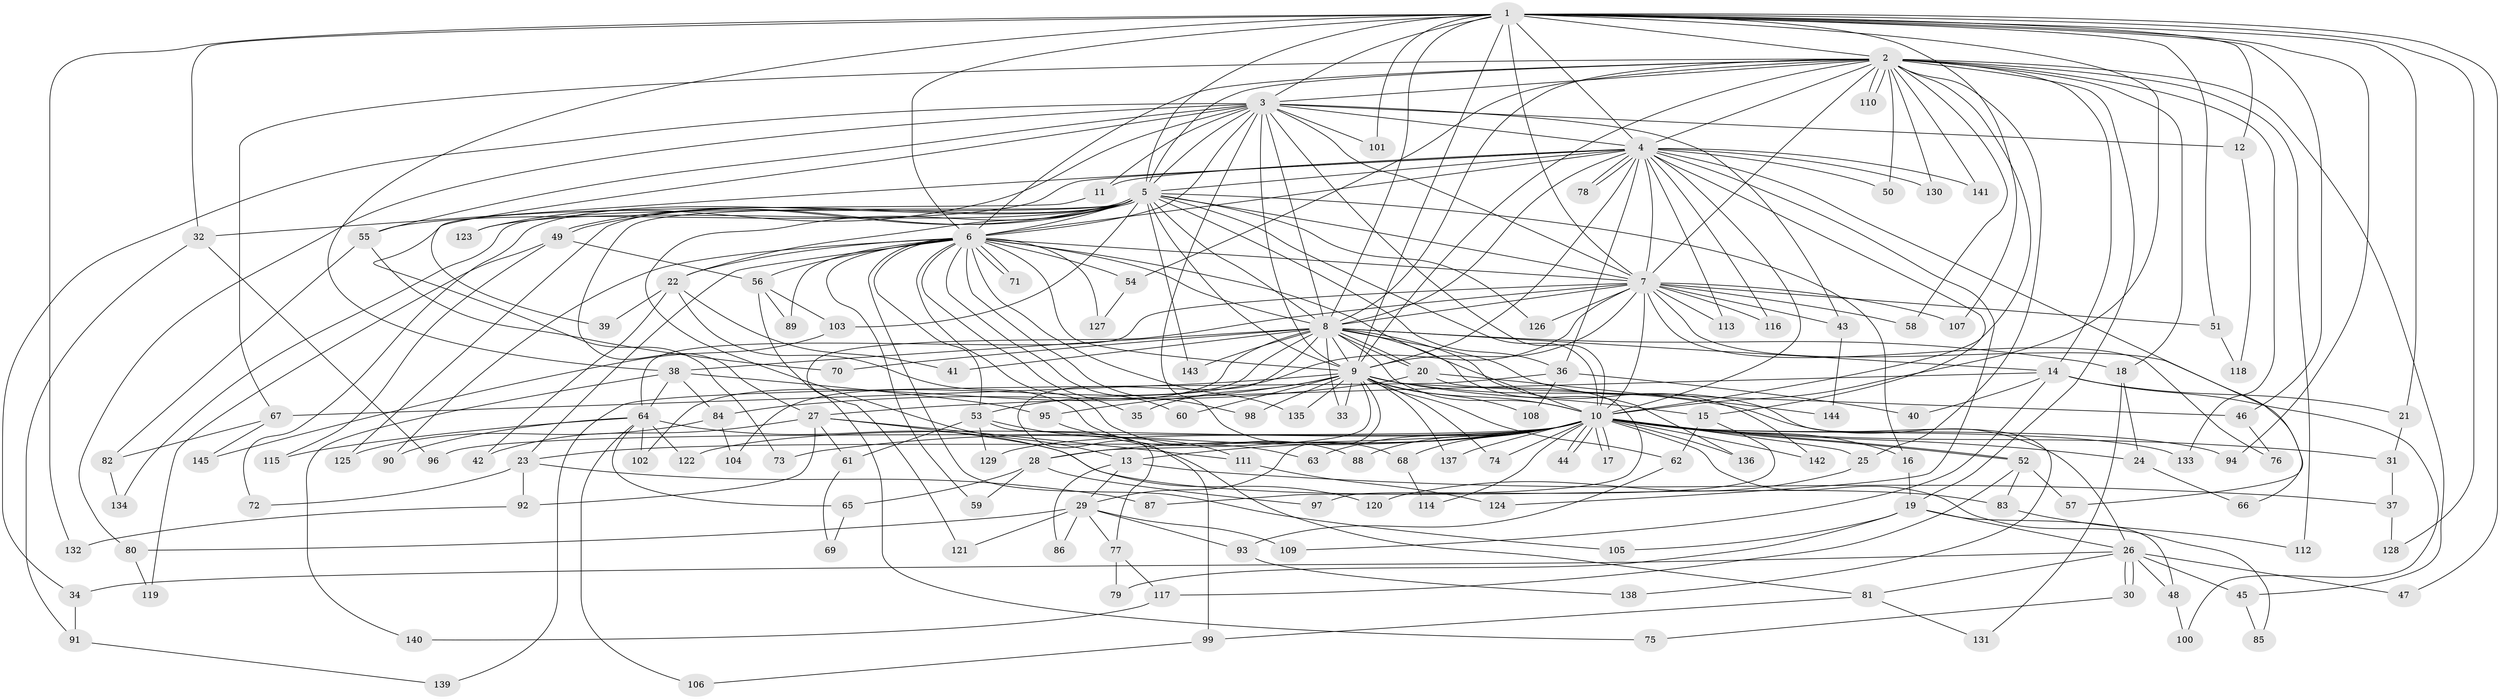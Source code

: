 // coarse degree distribution, {19: 0.009174311926605505, 21: 0.01834862385321101, 29: 0.009174311926605505, 24: 0.009174311926605505, 23: 0.009174311926605505, 22: 0.01834862385321101, 33: 0.009174311926605505, 3: 0.1559633027522936, 7: 0.01834862385321101, 4: 0.05504587155963303, 2: 0.5412844036697247, 5: 0.08256880733944955, 6: 0.027522935779816515, 9: 0.01834862385321101, 8: 0.009174311926605505, 10: 0.009174311926605505}
// Generated by graph-tools (version 1.1) at 2025/41/03/06/25 10:41:32]
// undirected, 145 vertices, 315 edges
graph export_dot {
graph [start="1"]
  node [color=gray90,style=filled];
  1;
  2;
  3;
  4;
  5;
  6;
  7;
  8;
  9;
  10;
  11;
  12;
  13;
  14;
  15;
  16;
  17;
  18;
  19;
  20;
  21;
  22;
  23;
  24;
  25;
  26;
  27;
  28;
  29;
  30;
  31;
  32;
  33;
  34;
  35;
  36;
  37;
  38;
  39;
  40;
  41;
  42;
  43;
  44;
  45;
  46;
  47;
  48;
  49;
  50;
  51;
  52;
  53;
  54;
  55;
  56;
  57;
  58;
  59;
  60;
  61;
  62;
  63;
  64;
  65;
  66;
  67;
  68;
  69;
  70;
  71;
  72;
  73;
  74;
  75;
  76;
  77;
  78;
  79;
  80;
  81;
  82;
  83;
  84;
  85;
  86;
  87;
  88;
  89;
  90;
  91;
  92;
  93;
  94;
  95;
  96;
  97;
  98;
  99;
  100;
  101;
  102;
  103;
  104;
  105;
  106;
  107;
  108;
  109;
  110;
  111;
  112;
  113;
  114;
  115;
  116;
  117;
  118;
  119;
  120;
  121;
  122;
  123;
  124;
  125;
  126;
  127;
  128;
  129;
  130;
  131;
  132;
  133;
  134;
  135;
  136;
  137;
  138;
  139;
  140;
  141;
  142;
  143;
  144;
  145;
  1 -- 2;
  1 -- 3;
  1 -- 4;
  1 -- 5;
  1 -- 6;
  1 -- 7;
  1 -- 8;
  1 -- 9;
  1 -- 10;
  1 -- 12;
  1 -- 21;
  1 -- 32;
  1 -- 38;
  1 -- 46;
  1 -- 47;
  1 -- 51;
  1 -- 94;
  1 -- 101;
  1 -- 107;
  1 -- 128;
  1 -- 132;
  2 -- 3;
  2 -- 4;
  2 -- 5;
  2 -- 6;
  2 -- 7;
  2 -- 8;
  2 -- 9;
  2 -- 10;
  2 -- 14;
  2 -- 18;
  2 -- 19;
  2 -- 25;
  2 -- 45;
  2 -- 50;
  2 -- 54;
  2 -- 58;
  2 -- 67;
  2 -- 110;
  2 -- 110;
  2 -- 112;
  2 -- 130;
  2 -- 133;
  2 -- 141;
  3 -- 4;
  3 -- 5;
  3 -- 6;
  3 -- 7;
  3 -- 8;
  3 -- 9;
  3 -- 10;
  3 -- 11;
  3 -- 12;
  3 -- 34;
  3 -- 39;
  3 -- 43;
  3 -- 55;
  3 -- 68;
  3 -- 80;
  3 -- 101;
  3 -- 123;
  4 -- 5;
  4 -- 6;
  4 -- 7;
  4 -- 8;
  4 -- 9;
  4 -- 10;
  4 -- 11;
  4 -- 15;
  4 -- 32;
  4 -- 36;
  4 -- 50;
  4 -- 55;
  4 -- 57;
  4 -- 78;
  4 -- 78;
  4 -- 113;
  4 -- 116;
  4 -- 124;
  4 -- 130;
  4 -- 141;
  5 -- 6;
  5 -- 7;
  5 -- 8;
  5 -- 9;
  5 -- 10;
  5 -- 13;
  5 -- 16;
  5 -- 22;
  5 -- 27;
  5 -- 36;
  5 -- 49;
  5 -- 49;
  5 -- 72;
  5 -- 103;
  5 -- 123;
  5 -- 125;
  5 -- 126;
  5 -- 134;
  5 -- 143;
  6 -- 7;
  6 -- 8;
  6 -- 9;
  6 -- 10;
  6 -- 22;
  6 -- 23;
  6 -- 35;
  6 -- 53;
  6 -- 54;
  6 -- 56;
  6 -- 59;
  6 -- 60;
  6 -- 71;
  6 -- 71;
  6 -- 88;
  6 -- 89;
  6 -- 90;
  6 -- 98;
  6 -- 105;
  6 -- 127;
  6 -- 135;
  7 -- 8;
  7 -- 9;
  7 -- 10;
  7 -- 43;
  7 -- 51;
  7 -- 53;
  7 -- 58;
  7 -- 64;
  7 -- 66;
  7 -- 76;
  7 -- 107;
  7 -- 113;
  7 -- 116;
  7 -- 121;
  7 -- 126;
  8 -- 9;
  8 -- 10;
  8 -- 14;
  8 -- 18;
  8 -- 20;
  8 -- 20;
  8 -- 33;
  8 -- 38;
  8 -- 41;
  8 -- 70;
  8 -- 99;
  8 -- 102;
  8 -- 104;
  8 -- 136;
  8 -- 138;
  8 -- 142;
  8 -- 143;
  9 -- 10;
  9 -- 15;
  9 -- 26;
  9 -- 28;
  9 -- 29;
  9 -- 33;
  9 -- 35;
  9 -- 46;
  9 -- 60;
  9 -- 62;
  9 -- 67;
  9 -- 74;
  9 -- 95;
  9 -- 98;
  9 -- 108;
  9 -- 135;
  9 -- 137;
  10 -- 13;
  10 -- 16;
  10 -- 17;
  10 -- 17;
  10 -- 23;
  10 -- 24;
  10 -- 25;
  10 -- 28;
  10 -- 31;
  10 -- 44;
  10 -- 44;
  10 -- 52;
  10 -- 52;
  10 -- 63;
  10 -- 68;
  10 -- 73;
  10 -- 74;
  10 -- 85;
  10 -- 88;
  10 -- 94;
  10 -- 96;
  10 -- 114;
  10 -- 122;
  10 -- 129;
  10 -- 133;
  10 -- 136;
  10 -- 137;
  10 -- 142;
  11 -- 73;
  12 -- 118;
  13 -- 29;
  13 -- 37;
  13 -- 86;
  14 -- 21;
  14 -- 27;
  14 -- 40;
  14 -- 100;
  14 -- 109;
  15 -- 62;
  15 -- 97;
  16 -- 19;
  18 -- 24;
  18 -- 131;
  19 -- 26;
  19 -- 48;
  19 -- 79;
  19 -- 105;
  20 -- 84;
  20 -- 87;
  20 -- 144;
  21 -- 31;
  22 -- 39;
  22 -- 41;
  22 -- 42;
  22 -- 63;
  23 -- 72;
  23 -- 87;
  23 -- 92;
  24 -- 66;
  25 -- 120;
  26 -- 30;
  26 -- 30;
  26 -- 34;
  26 -- 45;
  26 -- 47;
  26 -- 48;
  26 -- 81;
  27 -- 42;
  27 -- 61;
  27 -- 92;
  27 -- 111;
  27 -- 120;
  28 -- 59;
  28 -- 65;
  28 -- 97;
  29 -- 77;
  29 -- 80;
  29 -- 86;
  29 -- 93;
  29 -- 109;
  29 -- 121;
  30 -- 75;
  31 -- 37;
  32 -- 91;
  32 -- 96;
  34 -- 91;
  36 -- 40;
  36 -- 108;
  36 -- 139;
  37 -- 128;
  38 -- 64;
  38 -- 84;
  38 -- 95;
  38 -- 140;
  43 -- 144;
  45 -- 85;
  46 -- 76;
  48 -- 100;
  49 -- 56;
  49 -- 115;
  49 -- 119;
  51 -- 118;
  52 -- 57;
  52 -- 83;
  52 -- 117;
  53 -- 61;
  53 -- 77;
  53 -- 81;
  53 -- 129;
  54 -- 127;
  55 -- 70;
  55 -- 82;
  56 -- 75;
  56 -- 89;
  56 -- 103;
  61 -- 69;
  62 -- 93;
  64 -- 65;
  64 -- 83;
  64 -- 90;
  64 -- 102;
  64 -- 106;
  64 -- 115;
  64 -- 122;
  65 -- 69;
  67 -- 82;
  67 -- 145;
  68 -- 114;
  77 -- 79;
  77 -- 117;
  80 -- 119;
  81 -- 99;
  81 -- 131;
  82 -- 134;
  83 -- 112;
  84 -- 104;
  84 -- 125;
  91 -- 139;
  92 -- 132;
  93 -- 138;
  95 -- 111;
  99 -- 106;
  103 -- 145;
  111 -- 124;
  117 -- 140;
}
